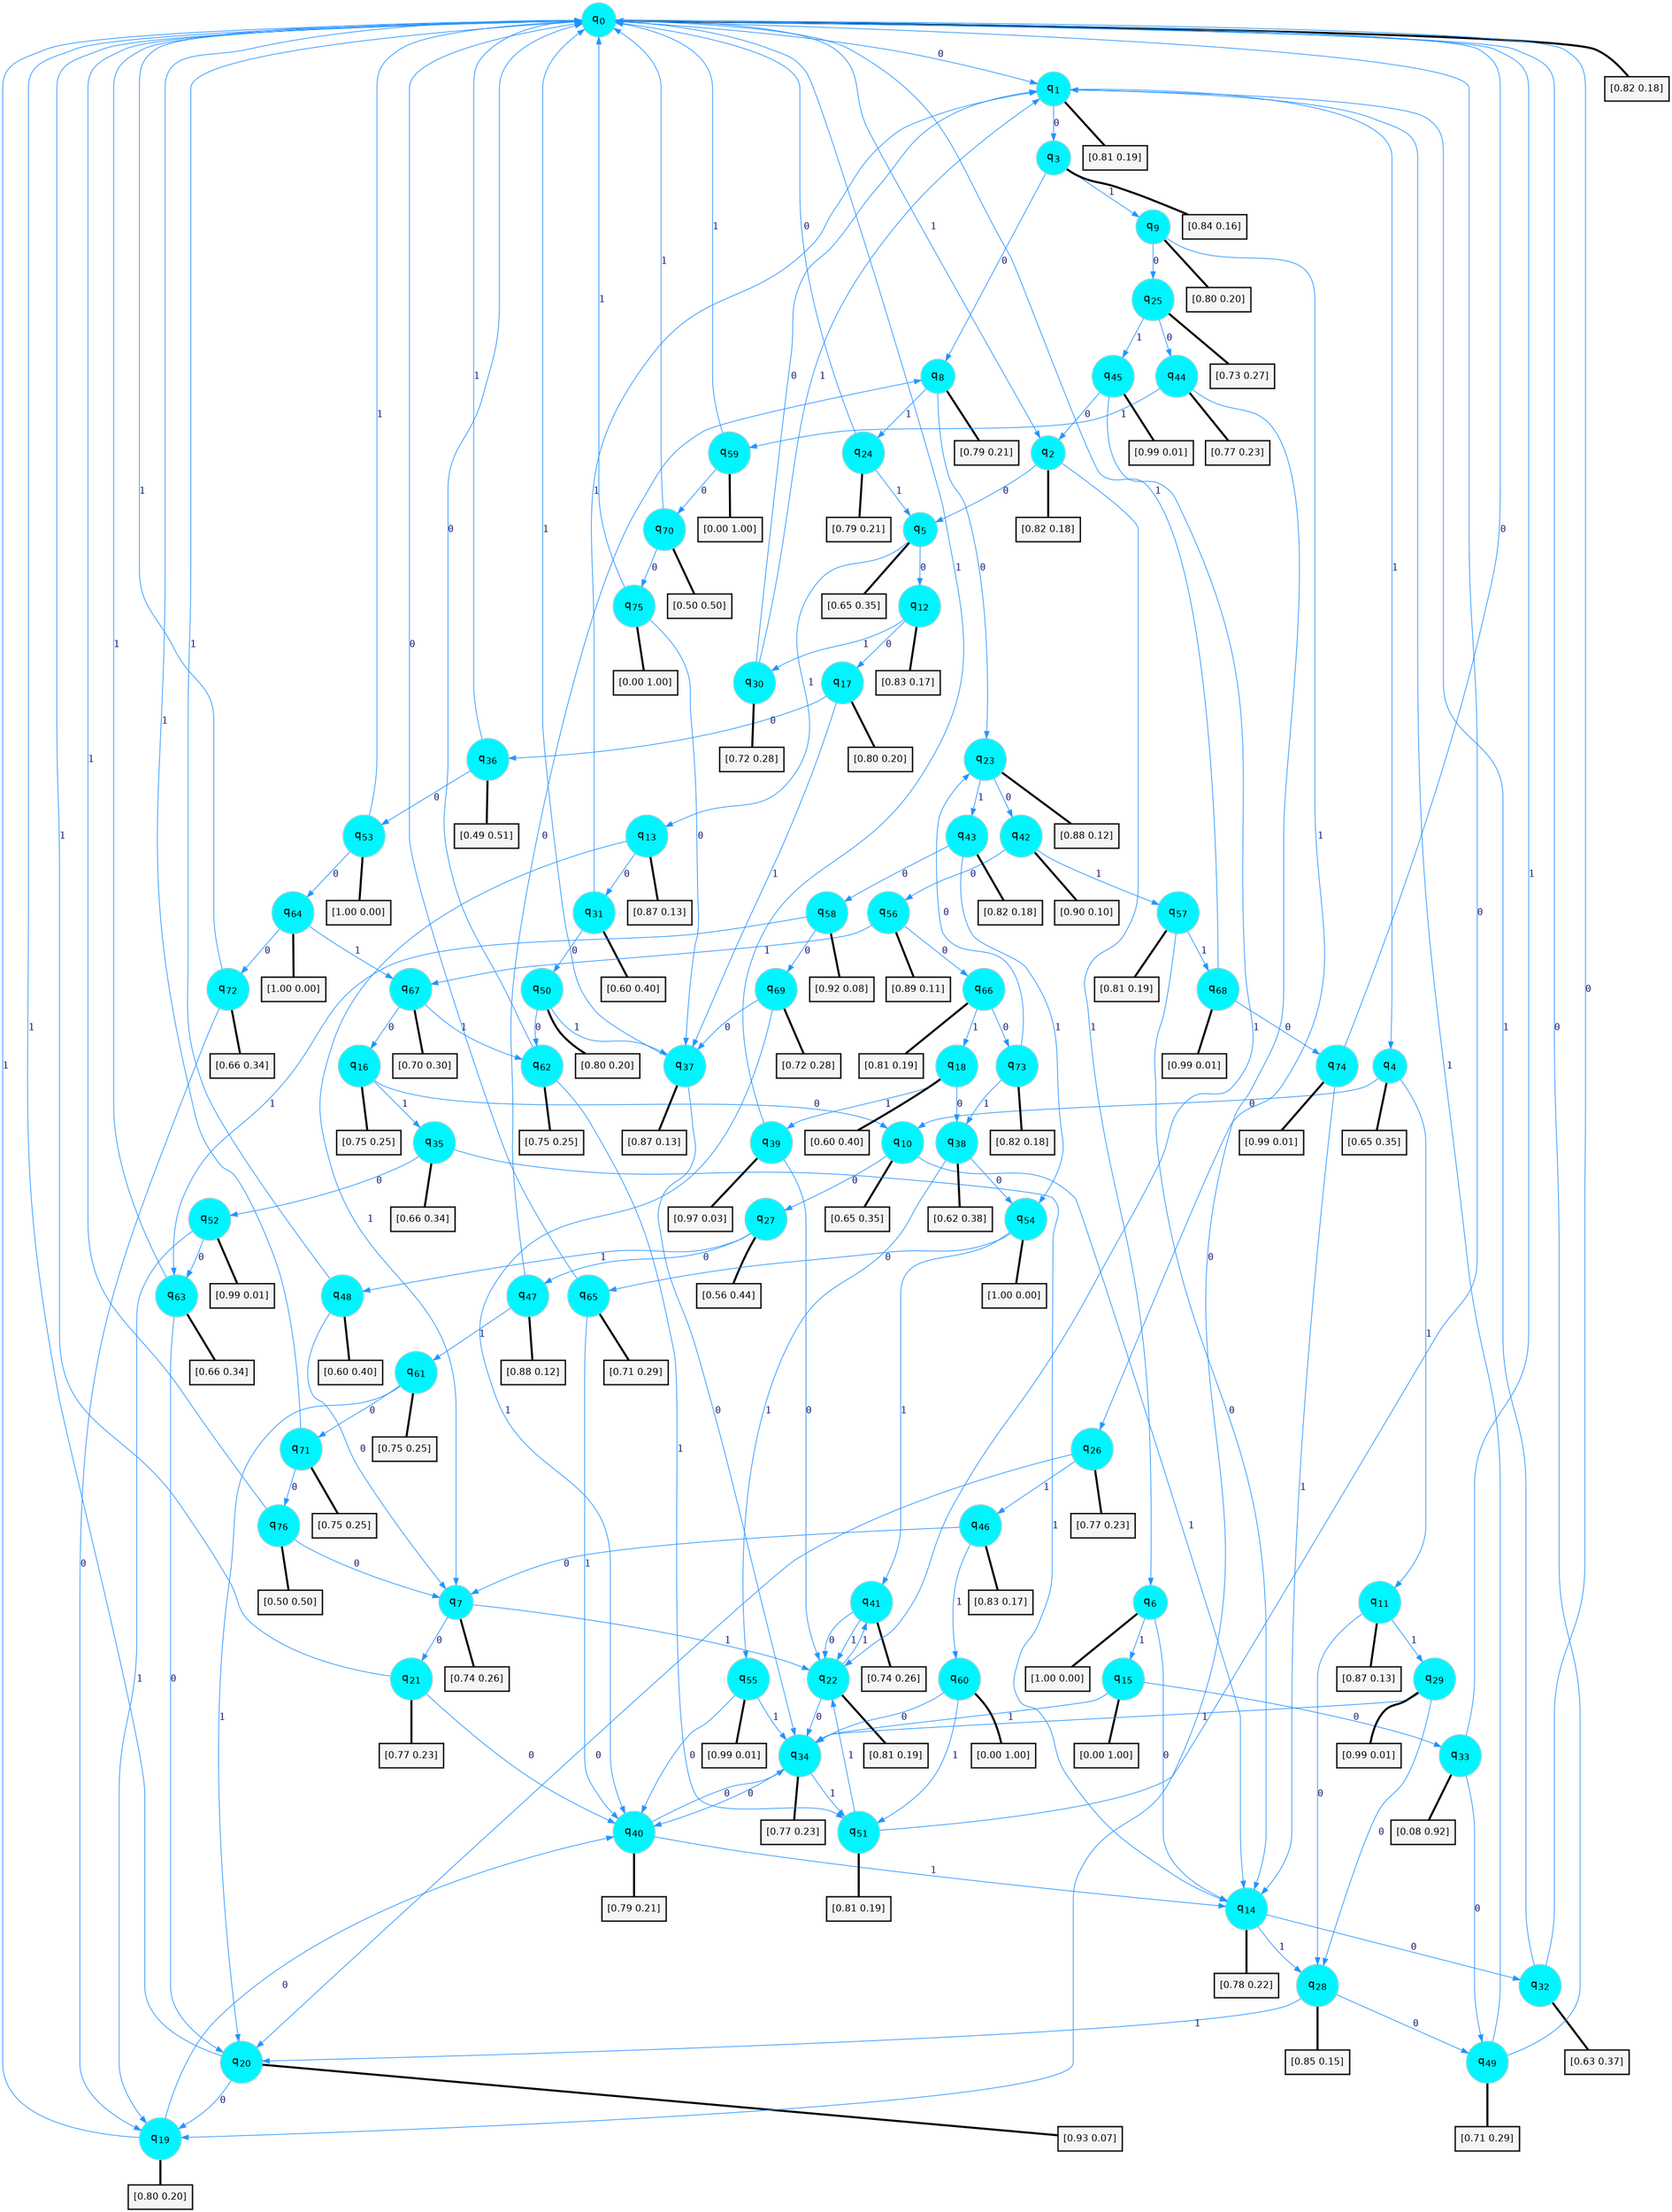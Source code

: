 digraph G {
graph [
bgcolor=transparent, dpi=300, rankdir=TD, size="40,25"];
node [
color=gray, fillcolor=turquoise1, fontcolor=black, fontname=Helvetica, fontsize=16, fontweight=bold, shape=circle, style=filled];
edge [
arrowsize=1, color=dodgerblue1, fontcolor=midnightblue, fontname=courier, fontweight=bold, penwidth=1, style=solid, weight=20];
0[label=<q<SUB>0</SUB>>];
1[label=<q<SUB>1</SUB>>];
2[label=<q<SUB>2</SUB>>];
3[label=<q<SUB>3</SUB>>];
4[label=<q<SUB>4</SUB>>];
5[label=<q<SUB>5</SUB>>];
6[label=<q<SUB>6</SUB>>];
7[label=<q<SUB>7</SUB>>];
8[label=<q<SUB>8</SUB>>];
9[label=<q<SUB>9</SUB>>];
10[label=<q<SUB>10</SUB>>];
11[label=<q<SUB>11</SUB>>];
12[label=<q<SUB>12</SUB>>];
13[label=<q<SUB>13</SUB>>];
14[label=<q<SUB>14</SUB>>];
15[label=<q<SUB>15</SUB>>];
16[label=<q<SUB>16</SUB>>];
17[label=<q<SUB>17</SUB>>];
18[label=<q<SUB>18</SUB>>];
19[label=<q<SUB>19</SUB>>];
20[label=<q<SUB>20</SUB>>];
21[label=<q<SUB>21</SUB>>];
22[label=<q<SUB>22</SUB>>];
23[label=<q<SUB>23</SUB>>];
24[label=<q<SUB>24</SUB>>];
25[label=<q<SUB>25</SUB>>];
26[label=<q<SUB>26</SUB>>];
27[label=<q<SUB>27</SUB>>];
28[label=<q<SUB>28</SUB>>];
29[label=<q<SUB>29</SUB>>];
30[label=<q<SUB>30</SUB>>];
31[label=<q<SUB>31</SUB>>];
32[label=<q<SUB>32</SUB>>];
33[label=<q<SUB>33</SUB>>];
34[label=<q<SUB>34</SUB>>];
35[label=<q<SUB>35</SUB>>];
36[label=<q<SUB>36</SUB>>];
37[label=<q<SUB>37</SUB>>];
38[label=<q<SUB>38</SUB>>];
39[label=<q<SUB>39</SUB>>];
40[label=<q<SUB>40</SUB>>];
41[label=<q<SUB>41</SUB>>];
42[label=<q<SUB>42</SUB>>];
43[label=<q<SUB>43</SUB>>];
44[label=<q<SUB>44</SUB>>];
45[label=<q<SUB>45</SUB>>];
46[label=<q<SUB>46</SUB>>];
47[label=<q<SUB>47</SUB>>];
48[label=<q<SUB>48</SUB>>];
49[label=<q<SUB>49</SUB>>];
50[label=<q<SUB>50</SUB>>];
51[label=<q<SUB>51</SUB>>];
52[label=<q<SUB>52</SUB>>];
53[label=<q<SUB>53</SUB>>];
54[label=<q<SUB>54</SUB>>];
55[label=<q<SUB>55</SUB>>];
56[label=<q<SUB>56</SUB>>];
57[label=<q<SUB>57</SUB>>];
58[label=<q<SUB>58</SUB>>];
59[label=<q<SUB>59</SUB>>];
60[label=<q<SUB>60</SUB>>];
61[label=<q<SUB>61</SUB>>];
62[label=<q<SUB>62</SUB>>];
63[label=<q<SUB>63</SUB>>];
64[label=<q<SUB>64</SUB>>];
65[label=<q<SUB>65</SUB>>];
66[label=<q<SUB>66</SUB>>];
67[label=<q<SUB>67</SUB>>];
68[label=<q<SUB>68</SUB>>];
69[label=<q<SUB>69</SUB>>];
70[label=<q<SUB>70</SUB>>];
71[label=<q<SUB>71</SUB>>];
72[label=<q<SUB>72</SUB>>];
73[label=<q<SUB>73</SUB>>];
74[label=<q<SUB>74</SUB>>];
75[label=<q<SUB>75</SUB>>];
76[label=<q<SUB>76</SUB>>];
77[label="[0.82 0.18]", shape=box,fontcolor=black, fontname=Helvetica, fontsize=14, penwidth=2, fillcolor=whitesmoke,color=black];
78[label="[0.81 0.19]", shape=box,fontcolor=black, fontname=Helvetica, fontsize=14, penwidth=2, fillcolor=whitesmoke,color=black];
79[label="[0.82 0.18]", shape=box,fontcolor=black, fontname=Helvetica, fontsize=14, penwidth=2, fillcolor=whitesmoke,color=black];
80[label="[0.84 0.16]", shape=box,fontcolor=black, fontname=Helvetica, fontsize=14, penwidth=2, fillcolor=whitesmoke,color=black];
81[label="[0.65 0.35]", shape=box,fontcolor=black, fontname=Helvetica, fontsize=14, penwidth=2, fillcolor=whitesmoke,color=black];
82[label="[0.65 0.35]", shape=box,fontcolor=black, fontname=Helvetica, fontsize=14, penwidth=2, fillcolor=whitesmoke,color=black];
83[label="[1.00 0.00]", shape=box,fontcolor=black, fontname=Helvetica, fontsize=14, penwidth=2, fillcolor=whitesmoke,color=black];
84[label="[0.74 0.26]", shape=box,fontcolor=black, fontname=Helvetica, fontsize=14, penwidth=2, fillcolor=whitesmoke,color=black];
85[label="[0.79 0.21]", shape=box,fontcolor=black, fontname=Helvetica, fontsize=14, penwidth=2, fillcolor=whitesmoke,color=black];
86[label="[0.80 0.20]", shape=box,fontcolor=black, fontname=Helvetica, fontsize=14, penwidth=2, fillcolor=whitesmoke,color=black];
87[label="[0.65 0.35]", shape=box,fontcolor=black, fontname=Helvetica, fontsize=14, penwidth=2, fillcolor=whitesmoke,color=black];
88[label="[0.87 0.13]", shape=box,fontcolor=black, fontname=Helvetica, fontsize=14, penwidth=2, fillcolor=whitesmoke,color=black];
89[label="[0.83 0.17]", shape=box,fontcolor=black, fontname=Helvetica, fontsize=14, penwidth=2, fillcolor=whitesmoke,color=black];
90[label="[0.87 0.13]", shape=box,fontcolor=black, fontname=Helvetica, fontsize=14, penwidth=2, fillcolor=whitesmoke,color=black];
91[label="[0.78 0.22]", shape=box,fontcolor=black, fontname=Helvetica, fontsize=14, penwidth=2, fillcolor=whitesmoke,color=black];
92[label="[0.00 1.00]", shape=box,fontcolor=black, fontname=Helvetica, fontsize=14, penwidth=2, fillcolor=whitesmoke,color=black];
93[label="[0.75 0.25]", shape=box,fontcolor=black, fontname=Helvetica, fontsize=14, penwidth=2, fillcolor=whitesmoke,color=black];
94[label="[0.80 0.20]", shape=box,fontcolor=black, fontname=Helvetica, fontsize=14, penwidth=2, fillcolor=whitesmoke,color=black];
95[label="[0.60 0.40]", shape=box,fontcolor=black, fontname=Helvetica, fontsize=14, penwidth=2, fillcolor=whitesmoke,color=black];
96[label="[0.80 0.20]", shape=box,fontcolor=black, fontname=Helvetica, fontsize=14, penwidth=2, fillcolor=whitesmoke,color=black];
97[label="[0.93 0.07]", shape=box,fontcolor=black, fontname=Helvetica, fontsize=14, penwidth=2, fillcolor=whitesmoke,color=black];
98[label="[0.77 0.23]", shape=box,fontcolor=black, fontname=Helvetica, fontsize=14, penwidth=2, fillcolor=whitesmoke,color=black];
99[label="[0.81 0.19]", shape=box,fontcolor=black, fontname=Helvetica, fontsize=14, penwidth=2, fillcolor=whitesmoke,color=black];
100[label="[0.88 0.12]", shape=box,fontcolor=black, fontname=Helvetica, fontsize=14, penwidth=2, fillcolor=whitesmoke,color=black];
101[label="[0.79 0.21]", shape=box,fontcolor=black, fontname=Helvetica, fontsize=14, penwidth=2, fillcolor=whitesmoke,color=black];
102[label="[0.73 0.27]", shape=box,fontcolor=black, fontname=Helvetica, fontsize=14, penwidth=2, fillcolor=whitesmoke,color=black];
103[label="[0.77 0.23]", shape=box,fontcolor=black, fontname=Helvetica, fontsize=14, penwidth=2, fillcolor=whitesmoke,color=black];
104[label="[0.56 0.44]", shape=box,fontcolor=black, fontname=Helvetica, fontsize=14, penwidth=2, fillcolor=whitesmoke,color=black];
105[label="[0.85 0.15]", shape=box,fontcolor=black, fontname=Helvetica, fontsize=14, penwidth=2, fillcolor=whitesmoke,color=black];
106[label="[0.99 0.01]", shape=box,fontcolor=black, fontname=Helvetica, fontsize=14, penwidth=2, fillcolor=whitesmoke,color=black];
107[label="[0.72 0.28]", shape=box,fontcolor=black, fontname=Helvetica, fontsize=14, penwidth=2, fillcolor=whitesmoke,color=black];
108[label="[0.60 0.40]", shape=box,fontcolor=black, fontname=Helvetica, fontsize=14, penwidth=2, fillcolor=whitesmoke,color=black];
109[label="[0.63 0.37]", shape=box,fontcolor=black, fontname=Helvetica, fontsize=14, penwidth=2, fillcolor=whitesmoke,color=black];
110[label="[0.08 0.92]", shape=box,fontcolor=black, fontname=Helvetica, fontsize=14, penwidth=2, fillcolor=whitesmoke,color=black];
111[label="[0.77 0.23]", shape=box,fontcolor=black, fontname=Helvetica, fontsize=14, penwidth=2, fillcolor=whitesmoke,color=black];
112[label="[0.66 0.34]", shape=box,fontcolor=black, fontname=Helvetica, fontsize=14, penwidth=2, fillcolor=whitesmoke,color=black];
113[label="[0.49 0.51]", shape=box,fontcolor=black, fontname=Helvetica, fontsize=14, penwidth=2, fillcolor=whitesmoke,color=black];
114[label="[0.87 0.13]", shape=box,fontcolor=black, fontname=Helvetica, fontsize=14, penwidth=2, fillcolor=whitesmoke,color=black];
115[label="[0.62 0.38]", shape=box,fontcolor=black, fontname=Helvetica, fontsize=14, penwidth=2, fillcolor=whitesmoke,color=black];
116[label="[0.97 0.03]", shape=box,fontcolor=black, fontname=Helvetica, fontsize=14, penwidth=2, fillcolor=whitesmoke,color=black];
117[label="[0.79 0.21]", shape=box,fontcolor=black, fontname=Helvetica, fontsize=14, penwidth=2, fillcolor=whitesmoke,color=black];
118[label="[0.74 0.26]", shape=box,fontcolor=black, fontname=Helvetica, fontsize=14, penwidth=2, fillcolor=whitesmoke,color=black];
119[label="[0.90 0.10]", shape=box,fontcolor=black, fontname=Helvetica, fontsize=14, penwidth=2, fillcolor=whitesmoke,color=black];
120[label="[0.82 0.18]", shape=box,fontcolor=black, fontname=Helvetica, fontsize=14, penwidth=2, fillcolor=whitesmoke,color=black];
121[label="[0.77 0.23]", shape=box,fontcolor=black, fontname=Helvetica, fontsize=14, penwidth=2, fillcolor=whitesmoke,color=black];
122[label="[0.99 0.01]", shape=box,fontcolor=black, fontname=Helvetica, fontsize=14, penwidth=2, fillcolor=whitesmoke,color=black];
123[label="[0.83 0.17]", shape=box,fontcolor=black, fontname=Helvetica, fontsize=14, penwidth=2, fillcolor=whitesmoke,color=black];
124[label="[0.88 0.12]", shape=box,fontcolor=black, fontname=Helvetica, fontsize=14, penwidth=2, fillcolor=whitesmoke,color=black];
125[label="[0.60 0.40]", shape=box,fontcolor=black, fontname=Helvetica, fontsize=14, penwidth=2, fillcolor=whitesmoke,color=black];
126[label="[0.71 0.29]", shape=box,fontcolor=black, fontname=Helvetica, fontsize=14, penwidth=2, fillcolor=whitesmoke,color=black];
127[label="[0.80 0.20]", shape=box,fontcolor=black, fontname=Helvetica, fontsize=14, penwidth=2, fillcolor=whitesmoke,color=black];
128[label="[0.81 0.19]", shape=box,fontcolor=black, fontname=Helvetica, fontsize=14, penwidth=2, fillcolor=whitesmoke,color=black];
129[label="[0.99 0.01]", shape=box,fontcolor=black, fontname=Helvetica, fontsize=14, penwidth=2, fillcolor=whitesmoke,color=black];
130[label="[1.00 0.00]", shape=box,fontcolor=black, fontname=Helvetica, fontsize=14, penwidth=2, fillcolor=whitesmoke,color=black];
131[label="[1.00 0.00]", shape=box,fontcolor=black, fontname=Helvetica, fontsize=14, penwidth=2, fillcolor=whitesmoke,color=black];
132[label="[0.99 0.01]", shape=box,fontcolor=black, fontname=Helvetica, fontsize=14, penwidth=2, fillcolor=whitesmoke,color=black];
133[label="[0.89 0.11]", shape=box,fontcolor=black, fontname=Helvetica, fontsize=14, penwidth=2, fillcolor=whitesmoke,color=black];
134[label="[0.81 0.19]", shape=box,fontcolor=black, fontname=Helvetica, fontsize=14, penwidth=2, fillcolor=whitesmoke,color=black];
135[label="[0.92 0.08]", shape=box,fontcolor=black, fontname=Helvetica, fontsize=14, penwidth=2, fillcolor=whitesmoke,color=black];
136[label="[0.00 1.00]", shape=box,fontcolor=black, fontname=Helvetica, fontsize=14, penwidth=2, fillcolor=whitesmoke,color=black];
137[label="[0.00 1.00]", shape=box,fontcolor=black, fontname=Helvetica, fontsize=14, penwidth=2, fillcolor=whitesmoke,color=black];
138[label="[0.75 0.25]", shape=box,fontcolor=black, fontname=Helvetica, fontsize=14, penwidth=2, fillcolor=whitesmoke,color=black];
139[label="[0.75 0.25]", shape=box,fontcolor=black, fontname=Helvetica, fontsize=14, penwidth=2, fillcolor=whitesmoke,color=black];
140[label="[0.66 0.34]", shape=box,fontcolor=black, fontname=Helvetica, fontsize=14, penwidth=2, fillcolor=whitesmoke,color=black];
141[label="[1.00 0.00]", shape=box,fontcolor=black, fontname=Helvetica, fontsize=14, penwidth=2, fillcolor=whitesmoke,color=black];
142[label="[0.71 0.29]", shape=box,fontcolor=black, fontname=Helvetica, fontsize=14, penwidth=2, fillcolor=whitesmoke,color=black];
143[label="[0.81 0.19]", shape=box,fontcolor=black, fontname=Helvetica, fontsize=14, penwidth=2, fillcolor=whitesmoke,color=black];
144[label="[0.70 0.30]", shape=box,fontcolor=black, fontname=Helvetica, fontsize=14, penwidth=2, fillcolor=whitesmoke,color=black];
145[label="[0.99 0.01]", shape=box,fontcolor=black, fontname=Helvetica, fontsize=14, penwidth=2, fillcolor=whitesmoke,color=black];
146[label="[0.72 0.28]", shape=box,fontcolor=black, fontname=Helvetica, fontsize=14, penwidth=2, fillcolor=whitesmoke,color=black];
147[label="[0.50 0.50]", shape=box,fontcolor=black, fontname=Helvetica, fontsize=14, penwidth=2, fillcolor=whitesmoke,color=black];
148[label="[0.75 0.25]", shape=box,fontcolor=black, fontname=Helvetica, fontsize=14, penwidth=2, fillcolor=whitesmoke,color=black];
149[label="[0.66 0.34]", shape=box,fontcolor=black, fontname=Helvetica, fontsize=14, penwidth=2, fillcolor=whitesmoke,color=black];
150[label="[0.82 0.18]", shape=box,fontcolor=black, fontname=Helvetica, fontsize=14, penwidth=2, fillcolor=whitesmoke,color=black];
151[label="[0.99 0.01]", shape=box,fontcolor=black, fontname=Helvetica, fontsize=14, penwidth=2, fillcolor=whitesmoke,color=black];
152[label="[0.00 1.00]", shape=box,fontcolor=black, fontname=Helvetica, fontsize=14, penwidth=2, fillcolor=whitesmoke,color=black];
153[label="[0.50 0.50]", shape=box,fontcolor=black, fontname=Helvetica, fontsize=14, penwidth=2, fillcolor=whitesmoke,color=black];
0->1 [label=0];
0->2 [label=1];
0->77 [arrowhead=none, penwidth=3,color=black];
1->3 [label=0];
1->4 [label=1];
1->78 [arrowhead=none, penwidth=3,color=black];
2->5 [label=0];
2->6 [label=1];
2->79 [arrowhead=none, penwidth=3,color=black];
3->8 [label=0];
3->9 [label=1];
3->80 [arrowhead=none, penwidth=3,color=black];
4->10 [label=0];
4->11 [label=1];
4->81 [arrowhead=none, penwidth=3,color=black];
5->12 [label=0];
5->13 [label=1];
5->82 [arrowhead=none, penwidth=3,color=black];
6->14 [label=0];
6->15 [label=1];
6->83 [arrowhead=none, penwidth=3,color=black];
7->21 [label=0];
7->22 [label=1];
7->84 [arrowhead=none, penwidth=3,color=black];
8->23 [label=0];
8->24 [label=1];
8->85 [arrowhead=none, penwidth=3,color=black];
9->25 [label=0];
9->26 [label=1];
9->86 [arrowhead=none, penwidth=3,color=black];
10->27 [label=0];
10->14 [label=1];
10->87 [arrowhead=none, penwidth=3,color=black];
11->28 [label=0];
11->29 [label=1];
11->88 [arrowhead=none, penwidth=3,color=black];
12->17 [label=0];
12->30 [label=1];
12->89 [arrowhead=none, penwidth=3,color=black];
13->31 [label=0];
13->7 [label=1];
13->90 [arrowhead=none, penwidth=3,color=black];
14->32 [label=0];
14->28 [label=1];
14->91 [arrowhead=none, penwidth=3,color=black];
15->33 [label=0];
15->34 [label=1];
15->92 [arrowhead=none, penwidth=3,color=black];
16->10 [label=0];
16->35 [label=1];
16->93 [arrowhead=none, penwidth=3,color=black];
17->36 [label=0];
17->37 [label=1];
17->94 [arrowhead=none, penwidth=3,color=black];
18->38 [label=0];
18->39 [label=1];
18->95 [arrowhead=none, penwidth=3,color=black];
19->40 [label=0];
19->0 [label=1];
19->96 [arrowhead=none, penwidth=3,color=black];
20->19 [label=0];
20->0 [label=1];
20->97 [arrowhead=none, penwidth=3,color=black];
21->40 [label=0];
21->0 [label=1];
21->98 [arrowhead=none, penwidth=3,color=black];
22->34 [label=0];
22->41 [label=1];
22->99 [arrowhead=none, penwidth=3,color=black];
23->42 [label=0];
23->43 [label=1];
23->100 [arrowhead=none, penwidth=3,color=black];
24->0 [label=0];
24->5 [label=1];
24->101 [arrowhead=none, penwidth=3,color=black];
25->44 [label=0];
25->45 [label=1];
25->102 [arrowhead=none, penwidth=3,color=black];
26->20 [label=0];
26->46 [label=1];
26->103 [arrowhead=none, penwidth=3,color=black];
27->47 [label=0];
27->48 [label=1];
27->104 [arrowhead=none, penwidth=3,color=black];
28->49 [label=0];
28->20 [label=1];
28->105 [arrowhead=none, penwidth=3,color=black];
29->28 [label=0];
29->34 [label=1];
29->106 [arrowhead=none, penwidth=3,color=black];
30->1 [label=0];
30->1 [label=1];
30->107 [arrowhead=none, penwidth=3,color=black];
31->50 [label=0];
31->1 [label=1];
31->108 [arrowhead=none, penwidth=3,color=black];
32->0 [label=0];
32->1 [label=1];
32->109 [arrowhead=none, penwidth=3,color=black];
33->49 [label=0];
33->0 [label=1];
33->110 [arrowhead=none, penwidth=3,color=black];
34->40 [label=0];
34->51 [label=1];
34->111 [arrowhead=none, penwidth=3,color=black];
35->52 [label=0];
35->14 [label=1];
35->112 [arrowhead=none, penwidth=3,color=black];
36->53 [label=0];
36->0 [label=1];
36->113 [arrowhead=none, penwidth=3,color=black];
37->34 [label=0];
37->0 [label=1];
37->114 [arrowhead=none, penwidth=3,color=black];
38->54 [label=0];
38->55 [label=1];
38->115 [arrowhead=none, penwidth=3,color=black];
39->22 [label=0];
39->0 [label=1];
39->116 [arrowhead=none, penwidth=3,color=black];
40->34 [label=0];
40->14 [label=1];
40->117 [arrowhead=none, penwidth=3,color=black];
41->22 [label=0];
41->22 [label=1];
41->118 [arrowhead=none, penwidth=3,color=black];
42->56 [label=0];
42->57 [label=1];
42->119 [arrowhead=none, penwidth=3,color=black];
43->58 [label=0];
43->54 [label=1];
43->120 [arrowhead=none, penwidth=3,color=black];
44->19 [label=0];
44->59 [label=1];
44->121 [arrowhead=none, penwidth=3,color=black];
45->2 [label=0];
45->22 [label=1];
45->122 [arrowhead=none, penwidth=3,color=black];
46->7 [label=0];
46->60 [label=1];
46->123 [arrowhead=none, penwidth=3,color=black];
47->8 [label=0];
47->61 [label=1];
47->124 [arrowhead=none, penwidth=3,color=black];
48->7 [label=0];
48->0 [label=1];
48->125 [arrowhead=none, penwidth=3,color=black];
49->0 [label=0];
49->1 [label=1];
49->126 [arrowhead=none, penwidth=3,color=black];
50->62 [label=0];
50->37 [label=1];
50->127 [arrowhead=none, penwidth=3,color=black];
51->0 [label=0];
51->22 [label=1];
51->128 [arrowhead=none, penwidth=3,color=black];
52->63 [label=0];
52->19 [label=1];
52->129 [arrowhead=none, penwidth=3,color=black];
53->64 [label=0];
53->0 [label=1];
53->130 [arrowhead=none, penwidth=3,color=black];
54->65 [label=0];
54->41 [label=1];
54->131 [arrowhead=none, penwidth=3,color=black];
55->40 [label=0];
55->34 [label=1];
55->132 [arrowhead=none, penwidth=3,color=black];
56->66 [label=0];
56->67 [label=1];
56->133 [arrowhead=none, penwidth=3,color=black];
57->14 [label=0];
57->68 [label=1];
57->134 [arrowhead=none, penwidth=3,color=black];
58->69 [label=0];
58->63 [label=1];
58->135 [arrowhead=none, penwidth=3,color=black];
59->70 [label=0];
59->0 [label=1];
59->136 [arrowhead=none, penwidth=3,color=black];
60->34 [label=0];
60->51 [label=1];
60->137 [arrowhead=none, penwidth=3,color=black];
61->71 [label=0];
61->20 [label=1];
61->138 [arrowhead=none, penwidth=3,color=black];
62->0 [label=0];
62->51 [label=1];
62->139 [arrowhead=none, penwidth=3,color=black];
63->20 [label=0];
63->0 [label=1];
63->140 [arrowhead=none, penwidth=3,color=black];
64->72 [label=0];
64->67 [label=1];
64->141 [arrowhead=none, penwidth=3,color=black];
65->0 [label=0];
65->40 [label=1];
65->142 [arrowhead=none, penwidth=3,color=black];
66->73 [label=0];
66->18 [label=1];
66->143 [arrowhead=none, penwidth=3,color=black];
67->16 [label=0];
67->62 [label=1];
67->144 [arrowhead=none, penwidth=3,color=black];
68->74 [label=0];
68->0 [label=1];
68->145 [arrowhead=none, penwidth=3,color=black];
69->37 [label=0];
69->40 [label=1];
69->146 [arrowhead=none, penwidth=3,color=black];
70->75 [label=0];
70->0 [label=1];
70->147 [arrowhead=none, penwidth=3,color=black];
71->76 [label=0];
71->0 [label=1];
71->148 [arrowhead=none, penwidth=3,color=black];
72->19 [label=0];
72->0 [label=1];
72->149 [arrowhead=none, penwidth=3,color=black];
73->23 [label=0];
73->38 [label=1];
73->150 [arrowhead=none, penwidth=3,color=black];
74->0 [label=0];
74->14 [label=1];
74->151 [arrowhead=none, penwidth=3,color=black];
75->37 [label=0];
75->0 [label=1];
75->152 [arrowhead=none, penwidth=3,color=black];
76->7 [label=0];
76->0 [label=1];
76->153 [arrowhead=none, penwidth=3,color=black];
}
